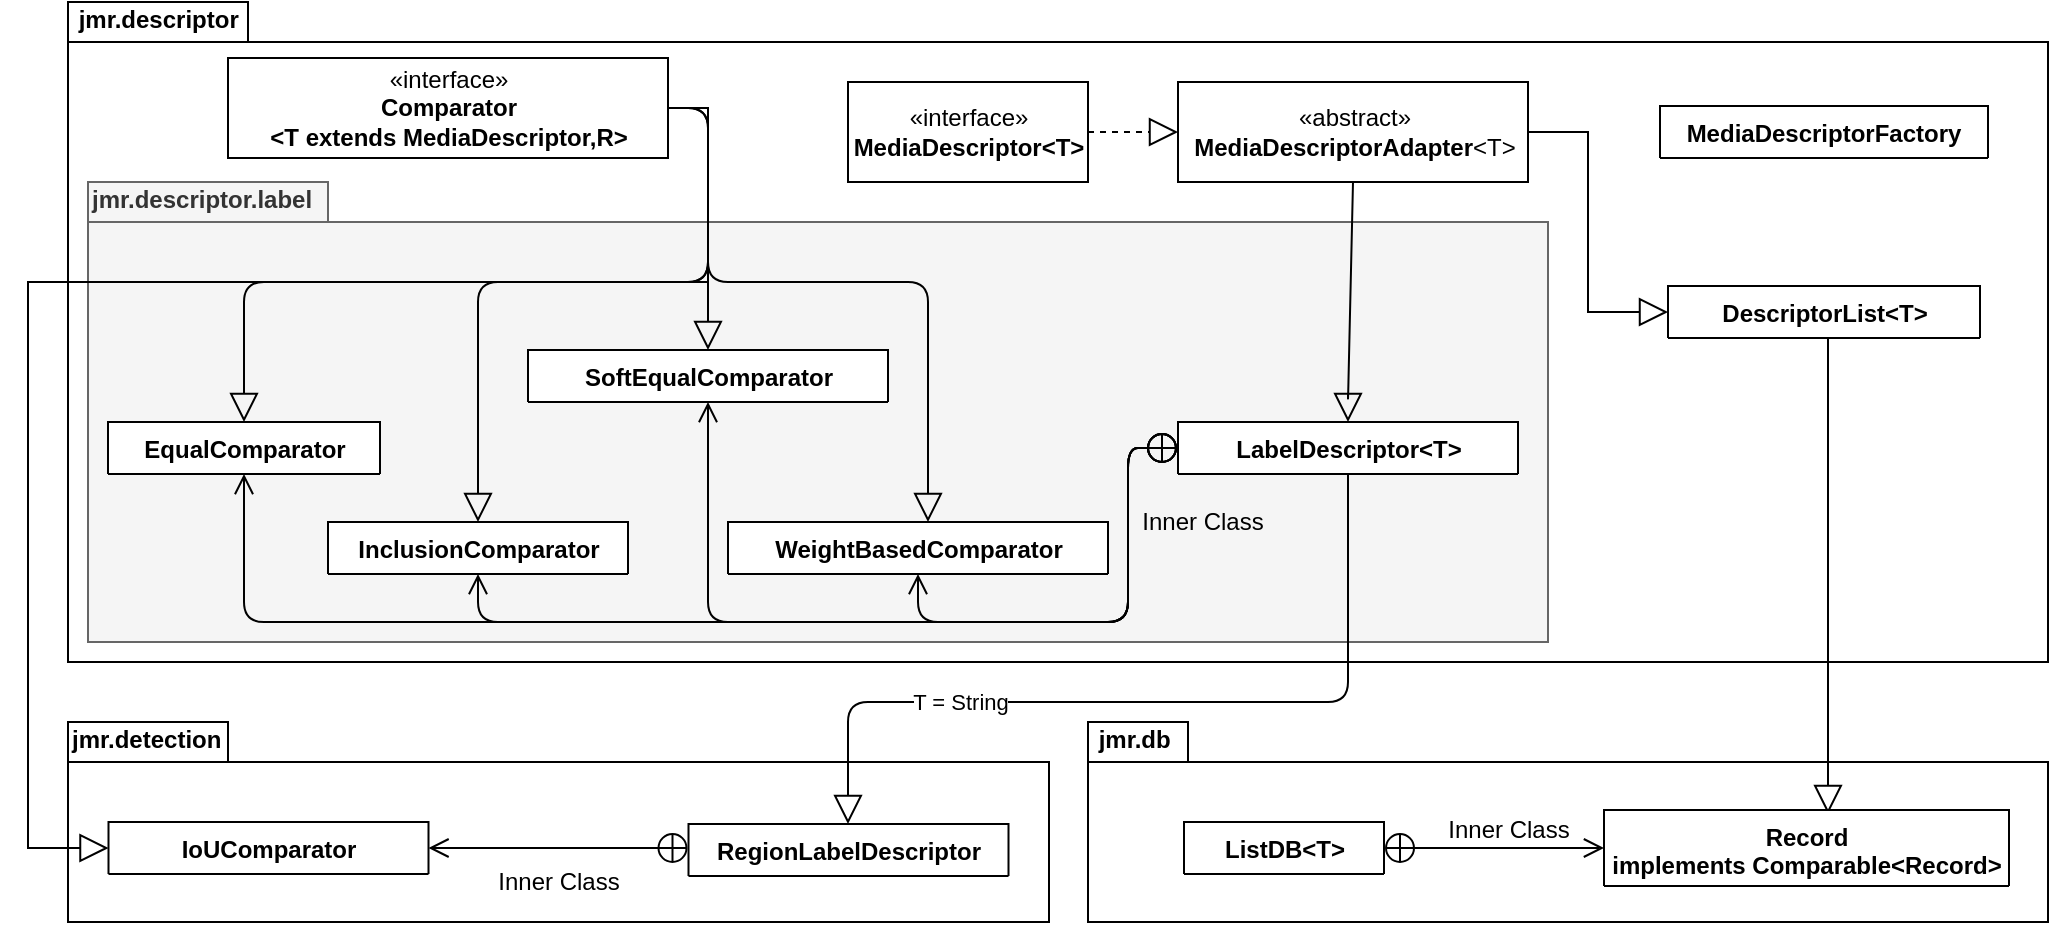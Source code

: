 <mxfile version="13.9.0" type="device"><diagram id="C5RBs43oDa-KdzZeNtuy" name="Page-1"><mxGraphModel dx="2249" dy="794" grid="1" gridSize="10" guides="1" tooltips="1" connect="1" arrows="1" fold="1" page="1" pageScale="1" pageWidth="827" pageHeight="1169" math="0" shadow="0"><root><mxCell id="WIyWlLk6GJQsqaUBKTNV-0"/><mxCell id="WIyWlLk6GJQsqaUBKTNV-1" parent="WIyWlLk6GJQsqaUBKTNV-0"/><mxCell id="8Xrr8vzu79hk26i8tUtS-5" value="&amp;nbsp;jmr.descriptor" style="shape=folder;fontStyle=1;spacingTop=-5;tabWidth=90;tabHeight=20;tabPosition=left;align=left;verticalAlign=top;html=1;labelPosition=center;verticalLabelPosition=middle;" parent="WIyWlLk6GJQsqaUBKTNV-1" vertex="1"><mxGeometry x="-340" y="80" width="990" height="330" as="geometry"/></mxCell><mxCell id="p43AQUULpvOQwgweeSgv-5" value="jmr.descriptor.label" style="shape=folder;fontStyle=1;spacingTop=-5&#xA;;tabWidth=120;tabHeight=20;tabPosition=left;html=1;verticalAlign=top;align=left;fillColor=#f5f5f5;strokeColor=#666666;fontColor=#333333;" vertex="1" parent="WIyWlLk6GJQsqaUBKTNV-1"><mxGeometry x="-330" y="170" width="730" height="230" as="geometry"/></mxCell><mxCell id="8Xrr8vzu79hk26i8tUtS-27" value="&amp;nbsp;jmr.db" style="shape=folder;fontStyle=1;spacingTop=-5;tabWidth=50;tabHeight=20;tabPosition=left;html=1;align=left;verticalAlign=top;" parent="WIyWlLk6GJQsqaUBKTNV-1" vertex="1"><mxGeometry x="170" y="440" width="480" height="100" as="geometry"/></mxCell><mxCell id="8Xrr8vzu79hk26i8tUtS-6" value="«interface»&lt;br&gt;&lt;b&gt;MediaDescriptor&amp;lt;T&amp;gt;&lt;/b&gt;" style="html=1;align=center;" parent="WIyWlLk6GJQsqaUBKTNV-1" vertex="1"><mxGeometry x="50" y="120" width="120" height="50" as="geometry"/></mxCell><mxCell id="8Xrr8vzu79hk26i8tUtS-26" style="edgeStyle=orthogonalEdgeStyle;rounded=0;orthogonalLoop=1;jettySize=auto;html=1;entryX=0;entryY=0.5;entryDx=0;entryDy=0;endArrow=block;endFill=0;endSize=12;exitX=1;exitY=0.5;exitDx=0;exitDy=0;" parent="WIyWlLk6GJQsqaUBKTNV-1" source="8Xrr8vzu79hk26i8tUtS-8" target="8Xrr8vzu79hk26i8tUtS-22" edge="1"><mxGeometry relative="1" as="geometry"/></mxCell><mxCell id="8Xrr8vzu79hk26i8tUtS-8" value="«abstract»&lt;br&gt;&lt;b&gt;MediaDescriptorAdapter&lt;/b&gt;&amp;lt;T&amp;gt;" style="html=1;align=center;" parent="WIyWlLk6GJQsqaUBKTNV-1" vertex="1"><mxGeometry x="215" y="120" width="175" height="50" as="geometry"/></mxCell><mxCell id="8Xrr8vzu79hk26i8tUtS-10" value="LabelDescriptor&amp;lt;T&amp;gt;" style="swimlane;fontStyle=1;align=center;verticalAlign=top;childLayout=stackLayout;horizontal=1;startSize=26;horizontalStack=0;resizeParent=1;resizeParentMax=0;resizeLast=0;collapsible=1;marginBottom=0;html=1;" parent="WIyWlLk6GJQsqaUBKTNV-1" vertex="1" collapsed="1"><mxGeometry x="215" y="290" width="170" height="26" as="geometry"><mxRectangle x="220" y="280" width="160" height="86" as="alternateBounds"/></mxGeometry></mxCell><mxCell id="8Xrr8vzu79hk26i8tUtS-11" value="+ field: type" style="text;strokeColor=none;fillColor=none;align=left;verticalAlign=top;spacingLeft=4;spacingRight=4;overflow=hidden;rotatable=0;points=[[0,0.5],[1,0.5]];portConstraint=eastwest;" parent="8Xrr8vzu79hk26i8tUtS-10" vertex="1"><mxGeometry y="26" width="170" height="26" as="geometry"/></mxCell><mxCell id="8Xrr8vzu79hk26i8tUtS-12" value="" style="line;strokeWidth=1;fillColor=none;align=left;verticalAlign=middle;spacingTop=-1;spacingLeft=3;spacingRight=3;rotatable=0;labelPosition=right;points=[];portConstraint=eastwest;" parent="8Xrr8vzu79hk26i8tUtS-10" vertex="1"><mxGeometry y="52" width="170" height="8" as="geometry"/></mxCell><mxCell id="8Xrr8vzu79hk26i8tUtS-13" value="+ method(type): type" style="text;strokeColor=none;fillColor=none;align=left;verticalAlign=top;spacingLeft=4;spacingRight=4;overflow=hidden;rotatable=0;points=[[0,0.5],[1,0.5]];portConstraint=eastwest;" parent="8Xrr8vzu79hk26i8tUtS-10" vertex="1"><mxGeometry y="60" width="170" height="26" as="geometry"/></mxCell><mxCell id="8Xrr8vzu79hk26i8tUtS-15" value="" style="endArrow=block;dashed=1;endFill=0;endSize=12;html=1;exitX=1;exitY=0.5;exitDx=0;exitDy=0;" parent="WIyWlLk6GJQsqaUBKTNV-1" source="8Xrr8vzu79hk26i8tUtS-6" target="8Xrr8vzu79hk26i8tUtS-8" edge="1"><mxGeometry width="160" relative="1" as="geometry"><mxPoint x="400" y="380" as="sourcePoint"/><mxPoint x="560" y="380" as="targetPoint"/></mxGeometry></mxCell><mxCell id="8Xrr8vzu79hk26i8tUtS-16" value="" style="endArrow=block;endSize=12;endFill=0;html=1;exitX=0.5;exitY=1;exitDx=0;exitDy=0;" parent="WIyWlLk6GJQsqaUBKTNV-1" source="8Xrr8vzu79hk26i8tUtS-8" target="8Xrr8vzu79hk26i8tUtS-10" edge="1"><mxGeometry width="160" relative="1" as="geometry"><mxPoint x="400" y="320" as="sourcePoint"/><mxPoint x="560" y="320" as="targetPoint"/><Array as="points"><mxPoint x="300" y="280"/></Array></mxGeometry></mxCell><mxCell id="8Xrr8vzu79hk26i8tUtS-50" style="edgeStyle=orthogonalEdgeStyle;rounded=0;orthogonalLoop=1;jettySize=auto;html=1;exitX=0.5;exitY=1;exitDx=0;exitDy=0;endArrow=block;endFill=0;endSize=12;" parent="WIyWlLk6GJQsqaUBKTNV-1" source="8Xrr8vzu79hk26i8tUtS-22" edge="1"><mxGeometry relative="1" as="geometry"><mxPoint x="540" y="486" as="targetPoint"/><Array as="points"><mxPoint x="540" y="248"/></Array></mxGeometry></mxCell><mxCell id="8Xrr8vzu79hk26i8tUtS-22" value="DescriptorList&amp;lt;T&amp;gt;" style="swimlane;fontStyle=1;align=center;verticalAlign=top;childLayout=stackLayout;horizontal=1;startSize=26;horizontalStack=0;resizeParent=1;resizeParentMax=0;resizeLast=0;collapsible=1;marginBottom=0;html=1;" parent="WIyWlLk6GJQsqaUBKTNV-1" vertex="1" collapsed="1"><mxGeometry x="460" y="222" width="156" height="26" as="geometry"><mxRectangle x="400" y="280" width="160" height="86" as="alternateBounds"/></mxGeometry></mxCell><mxCell id="8Xrr8vzu79hk26i8tUtS-23" value="+ field: type" style="text;strokeColor=none;fillColor=none;align=left;verticalAlign=top;spacingLeft=4;spacingRight=4;overflow=hidden;rotatable=0;points=[[0,0.5],[1,0.5]];portConstraint=eastwest;" parent="8Xrr8vzu79hk26i8tUtS-22" vertex="1"><mxGeometry y="26" width="156" height="26" as="geometry"/></mxCell><mxCell id="8Xrr8vzu79hk26i8tUtS-24" value="" style="line;strokeWidth=1;fillColor=none;align=left;verticalAlign=middle;spacingTop=-1;spacingLeft=3;spacingRight=3;rotatable=0;labelPosition=right;points=[];portConstraint=eastwest;" parent="8Xrr8vzu79hk26i8tUtS-22" vertex="1"><mxGeometry y="52" width="156" height="8" as="geometry"/></mxCell><mxCell id="8Xrr8vzu79hk26i8tUtS-25" value="+ method(type): type" style="text;strokeColor=none;fillColor=none;align=left;verticalAlign=top;spacingLeft=4;spacingRight=4;overflow=hidden;rotatable=0;points=[[0,0.5],[1,0.5]];portConstraint=eastwest;" parent="8Xrr8vzu79hk26i8tUtS-22" vertex="1"><mxGeometry y="60" width="156" height="26" as="geometry"/></mxCell><mxCell id="8Xrr8vzu79hk26i8tUtS-28" value="ListDB&amp;lt;T&amp;gt;" style="swimlane;fontStyle=1;align=center;verticalAlign=top;childLayout=stackLayout;horizontal=1;startSize=26;horizontalStack=0;resizeParent=1;resizeParentMax=0;resizeLast=0;collapsible=1;marginBottom=0;html=1;" parent="WIyWlLk6GJQsqaUBKTNV-1" vertex="1" collapsed="1"><mxGeometry x="218" y="490" width="100" height="26" as="geometry"><mxRectangle x="680" y="280" width="160" height="86" as="alternateBounds"/></mxGeometry></mxCell><mxCell id="8Xrr8vzu79hk26i8tUtS-29" value="+ field: type" style="text;strokeColor=none;fillColor=none;align=left;verticalAlign=top;spacingLeft=4;spacingRight=4;overflow=hidden;rotatable=0;points=[[0,0.5],[1,0.5]];portConstraint=eastwest;" parent="8Xrr8vzu79hk26i8tUtS-28" vertex="1"><mxGeometry y="26" width="100" height="26" as="geometry"/></mxCell><mxCell id="8Xrr8vzu79hk26i8tUtS-30" value="" style="line;strokeWidth=1;fillColor=none;align=left;verticalAlign=middle;spacingTop=-1;spacingLeft=3;spacingRight=3;rotatable=0;labelPosition=right;points=[];portConstraint=eastwest;" parent="8Xrr8vzu79hk26i8tUtS-28" vertex="1"><mxGeometry y="52" width="100" height="8" as="geometry"/></mxCell><mxCell id="8Xrr8vzu79hk26i8tUtS-31" value="+ method(type): type" style="text;strokeColor=none;fillColor=none;align=left;verticalAlign=top;spacingLeft=4;spacingRight=4;overflow=hidden;rotatable=0;points=[[0,0.5],[1,0.5]];portConstraint=eastwest;" parent="8Xrr8vzu79hk26i8tUtS-28" vertex="1"><mxGeometry y="60" width="100" height="26" as="geometry"/></mxCell><mxCell id="8Xrr8vzu79hk26i8tUtS-32" value="&lt;div&gt;Record&lt;/div&gt;&lt;div&gt;implements Comparable&amp;lt;Record&amp;gt;&lt;br&gt;&lt;/div&gt;" style="swimlane;fontStyle=1;align=center;verticalAlign=top;childLayout=stackLayout;horizontal=1;startSize=38;horizontalStack=0;resizeParent=1;resizeParentMax=0;resizeLast=0;collapsible=1;marginBottom=0;html=1;" parent="WIyWlLk6GJQsqaUBKTNV-1" vertex="1" collapsed="1"><mxGeometry x="428" y="484" width="202.5" height="38" as="geometry"><mxRectangle x="695" y="180" width="160" height="86" as="alternateBounds"/></mxGeometry></mxCell><mxCell id="8Xrr8vzu79hk26i8tUtS-33" value="+ field: type" style="text;strokeColor=none;fillColor=none;align=left;verticalAlign=top;spacingLeft=4;spacingRight=4;overflow=hidden;rotatable=0;points=[[0,0.5],[1,0.5]];portConstraint=eastwest;" parent="8Xrr8vzu79hk26i8tUtS-32" vertex="1"><mxGeometry y="38" width="202.5" height="26" as="geometry"/></mxCell><mxCell id="8Xrr8vzu79hk26i8tUtS-34" value="" style="line;strokeWidth=1;fillColor=none;align=left;verticalAlign=middle;spacingTop=-1;spacingLeft=3;spacingRight=3;rotatable=0;labelPosition=right;points=[];portConstraint=eastwest;" parent="8Xrr8vzu79hk26i8tUtS-32" vertex="1"><mxGeometry y="64" width="202.5" height="8" as="geometry"/></mxCell><mxCell id="8Xrr8vzu79hk26i8tUtS-35" value="+ method(type): type" style="text;strokeColor=none;fillColor=none;align=left;verticalAlign=top;spacingLeft=4;spacingRight=4;overflow=hidden;rotatable=0;points=[[0,0.5],[1,0.5]];portConstraint=eastwest;" parent="8Xrr8vzu79hk26i8tUtS-32" vertex="1"><mxGeometry y="72" width="202.5" height="26" as="geometry"/></mxCell><mxCell id="8Xrr8vzu79hk26i8tUtS-39" value="" style="endArrow=open;startArrow=circlePlus;endFill=0;startFill=0;endSize=8;html=1;exitX=1;exitY=0.5;exitDx=0;exitDy=0;entryX=0;entryY=0.5;entryDx=0;entryDy=0;" parent="WIyWlLk6GJQsqaUBKTNV-1" source="8Xrr8vzu79hk26i8tUtS-28" target="8Xrr8vzu79hk26i8tUtS-32" edge="1"><mxGeometry width="160" relative="1" as="geometry"><mxPoint x="595" y="158" as="sourcePoint"/><mxPoint x="622.5" y="180" as="targetPoint"/></mxGeometry></mxCell><mxCell id="8Xrr8vzu79hk26i8tUtS-40" value="Inner Class" style="text;html=1;strokeColor=none;fillColor=none;align=center;verticalAlign=middle;whiteSpace=wrap;rounded=0;" parent="WIyWlLk6GJQsqaUBKTNV-1" vertex="1"><mxGeometry x="333" y="484" width="95" height="20" as="geometry"/></mxCell><mxCell id="8Xrr8vzu79hk26i8tUtS-53" value="jmr.detection" style="shape=folder;fontStyle=1;spacingTop=-5;tabWidth=80;tabHeight=20;tabPosition=left;html=1;align=left;verticalAlign=top;" parent="WIyWlLk6GJQsqaUBKTNV-1" vertex="1"><mxGeometry x="-340" y="440" width="490.5" height="100" as="geometry"/></mxCell><mxCell id="8Xrr8vzu79hk26i8tUtS-17" value="RegionLabelDescriptor" style="swimlane;fontStyle=1;align=center;verticalAlign=top;childLayout=stackLayout;horizontal=1;startSize=26;horizontalStack=0;resizeParent=1;resizeParentMax=0;resizeLast=0;collapsible=1;marginBottom=0;html=1;" parent="WIyWlLk6GJQsqaUBKTNV-1" vertex="1" collapsed="1"><mxGeometry x="-29.75" y="491" width="160" height="26" as="geometry"><mxRectangle x="240" y="350" width="160" height="86" as="alternateBounds"/></mxGeometry></mxCell><mxCell id="8Xrr8vzu79hk26i8tUtS-18" value="+ field: type" style="text;strokeColor=none;fillColor=none;align=left;verticalAlign=top;spacingLeft=4;spacingRight=4;overflow=hidden;rotatable=0;points=[[0,0.5],[1,0.5]];portConstraint=eastwest;" parent="8Xrr8vzu79hk26i8tUtS-17" vertex="1"><mxGeometry y="26" width="160" height="26" as="geometry"/></mxCell><mxCell id="8Xrr8vzu79hk26i8tUtS-19" value="" style="line;strokeWidth=1;fillColor=none;align=left;verticalAlign=middle;spacingTop=-1;spacingLeft=3;spacingRight=3;rotatable=0;labelPosition=right;points=[];portConstraint=eastwest;" parent="8Xrr8vzu79hk26i8tUtS-17" vertex="1"><mxGeometry y="52" width="160" height="8" as="geometry"/></mxCell><mxCell id="8Xrr8vzu79hk26i8tUtS-20" value="+ method(type): type" style="text;strokeColor=none;fillColor=none;align=left;verticalAlign=top;spacingLeft=4;spacingRight=4;overflow=hidden;rotatable=0;points=[[0,0.5],[1,0.5]];portConstraint=eastwest;" parent="8Xrr8vzu79hk26i8tUtS-17" vertex="1"><mxGeometry y="60" width="160" height="26" as="geometry"/></mxCell><mxCell id="8Xrr8vzu79hk26i8tUtS-21" value="T = String" style="endArrow=block;endSize=12;endFill=0;html=1;exitX=0.5;exitY=1;exitDx=0;exitDy=0;edgeStyle=orthogonalEdgeStyle;" parent="WIyWlLk6GJQsqaUBKTNV-1" source="8Xrr8vzu79hk26i8tUtS-10" edge="1"><mxGeometry x="0.45" width="160" relative="1" as="geometry"><mxPoint x="400" y="320" as="sourcePoint"/><mxPoint x="50" y="491" as="targetPoint"/><Array as="points"><mxPoint x="300" y="430"/><mxPoint x="50" y="430"/><mxPoint x="50" y="491"/></Array><mxPoint as="offset"/></mxGeometry></mxCell><mxCell id="8Xrr8vzu79hk26i8tUtS-95" style="edgeStyle=orthogonalEdgeStyle;rounded=0;orthogonalLoop=1;jettySize=auto;html=1;entryX=0;entryY=0.5;entryDx=0;entryDy=0;startArrow=none;startFill=0;endArrow=block;endFill=0;endSize=12;" parent="WIyWlLk6GJQsqaUBKTNV-1" source="8Xrr8vzu79hk26i8tUtS-54" target="8Xrr8vzu79hk26i8tUtS-76" edge="1"><mxGeometry relative="1" as="geometry"><Array as="points"><mxPoint x="-20" y="220"/><mxPoint x="-360" y="220"/><mxPoint x="-360" y="503"/></Array></mxGeometry></mxCell><mxCell id="8Xrr8vzu79hk26i8tUtS-54" value="«interface»&lt;br&gt;&lt;div&gt;&lt;b&gt;Comparator&lt;/b&gt;&lt;/div&gt;&lt;div&gt;&lt;b&gt;&amp;lt;T extends MediaDescriptor,R&amp;gt;&lt;/b&gt;&lt;/div&gt;" style="html=1;align=center;" parent="WIyWlLk6GJQsqaUBKTNV-1" vertex="1"><mxGeometry x="-260" y="108" width="220" height="50" as="geometry"/></mxCell><mxCell id="8Xrr8vzu79hk26i8tUtS-55" value="EqualComparator" style="swimlane;fontStyle=1;align=center;verticalAlign=top;childLayout=stackLayout;horizontal=1;startSize=26;horizontalStack=0;resizeParent=1;resizeParentMax=0;resizeLast=0;collapsible=1;marginBottom=0;html=1;" parent="WIyWlLk6GJQsqaUBKTNV-1" vertex="1" collapsed="1"><mxGeometry x="-320" y="290" width="136" height="26" as="geometry"><mxRectangle x="460" y="390" width="160" height="86" as="alternateBounds"/></mxGeometry></mxCell><mxCell id="8Xrr8vzu79hk26i8tUtS-56" value="+ field: type" style="text;strokeColor=none;fillColor=none;align=left;verticalAlign=top;spacingLeft=4;spacingRight=4;overflow=hidden;rotatable=0;points=[[0,0.5],[1,0.5]];portConstraint=eastwest;" parent="8Xrr8vzu79hk26i8tUtS-55" vertex="1"><mxGeometry y="26" width="136" height="26" as="geometry"/></mxCell><mxCell id="8Xrr8vzu79hk26i8tUtS-57" value="" style="line;strokeWidth=1;fillColor=none;align=left;verticalAlign=middle;spacingTop=-1;spacingLeft=3;spacingRight=3;rotatable=0;labelPosition=right;points=[];portConstraint=eastwest;" parent="8Xrr8vzu79hk26i8tUtS-55" vertex="1"><mxGeometry y="52" width="136" height="8" as="geometry"/></mxCell><mxCell id="8Xrr8vzu79hk26i8tUtS-58" value="+ method(type): type" style="text;strokeColor=none;fillColor=none;align=left;verticalAlign=top;spacingLeft=4;spacingRight=4;overflow=hidden;rotatable=0;points=[[0,0.5],[1,0.5]];portConstraint=eastwest;" parent="8Xrr8vzu79hk26i8tUtS-55" vertex="1"><mxGeometry y="60" width="136" height="26" as="geometry"/></mxCell><mxCell id="8Xrr8vzu79hk26i8tUtS-64" value="SoftEqualComparator" style="swimlane;fontStyle=1;align=center;verticalAlign=top;childLayout=stackLayout;horizontal=1;startSize=26;horizontalStack=0;resizeParent=1;resizeParentMax=0;resizeLast=0;collapsible=1;marginBottom=0;html=1;" parent="WIyWlLk6GJQsqaUBKTNV-1" vertex="1" collapsed="1"><mxGeometry x="-110" y="254" width="180" height="26" as="geometry"><mxRectangle x="460" y="390" width="160" height="86" as="alternateBounds"/></mxGeometry></mxCell><mxCell id="8Xrr8vzu79hk26i8tUtS-65" value="+ field: type" style="text;strokeColor=none;fillColor=none;align=left;verticalAlign=top;spacingLeft=4;spacingRight=4;overflow=hidden;rotatable=0;points=[[0,0.5],[1,0.5]];portConstraint=eastwest;" parent="8Xrr8vzu79hk26i8tUtS-64" vertex="1"><mxGeometry y="26" width="180" height="26" as="geometry"/></mxCell><mxCell id="8Xrr8vzu79hk26i8tUtS-66" value="" style="line;strokeWidth=1;fillColor=none;align=left;verticalAlign=middle;spacingTop=-1;spacingLeft=3;spacingRight=3;rotatable=0;labelPosition=right;points=[];portConstraint=eastwest;" parent="8Xrr8vzu79hk26i8tUtS-64" vertex="1"><mxGeometry y="52" width="180" height="8" as="geometry"/></mxCell><mxCell id="8Xrr8vzu79hk26i8tUtS-67" value="+ method(type): type" style="text;strokeColor=none;fillColor=none;align=left;verticalAlign=top;spacingLeft=4;spacingRight=4;overflow=hidden;rotatable=0;points=[[0,0.5],[1,0.5]];portConstraint=eastwest;" parent="8Xrr8vzu79hk26i8tUtS-64" vertex="1"><mxGeometry y="60" width="180" height="26" as="geometry"/></mxCell><mxCell id="8Xrr8vzu79hk26i8tUtS-68" value="InclusionComparator" style="swimlane;fontStyle=1;align=center;verticalAlign=top;childLayout=stackLayout;horizontal=1;startSize=26;horizontalStack=0;resizeParent=1;resizeParentMax=0;resizeLast=0;collapsible=1;marginBottom=0;html=1;" parent="WIyWlLk6GJQsqaUBKTNV-1" vertex="1" collapsed="1"><mxGeometry x="-210" y="340" width="150" height="26" as="geometry"><mxRectangle x="400" y="114" width="160" height="86" as="alternateBounds"/></mxGeometry></mxCell><mxCell id="8Xrr8vzu79hk26i8tUtS-69" value="+ field: type" style="text;strokeColor=none;fillColor=none;align=left;verticalAlign=top;spacingLeft=4;spacingRight=4;overflow=hidden;rotatable=0;points=[[0,0.5],[1,0.5]];portConstraint=eastwest;" parent="8Xrr8vzu79hk26i8tUtS-68" vertex="1"><mxGeometry y="26" width="150" height="26" as="geometry"/></mxCell><mxCell id="8Xrr8vzu79hk26i8tUtS-70" value="" style="line;strokeWidth=1;fillColor=none;align=left;verticalAlign=middle;spacingTop=-1;spacingLeft=3;spacingRight=3;rotatable=0;labelPosition=right;points=[];portConstraint=eastwest;" parent="8Xrr8vzu79hk26i8tUtS-68" vertex="1"><mxGeometry y="52" width="150" height="8" as="geometry"/></mxCell><mxCell id="8Xrr8vzu79hk26i8tUtS-71" value="+ method(type): type" style="text;strokeColor=none;fillColor=none;align=left;verticalAlign=top;spacingLeft=4;spacingRight=4;overflow=hidden;rotatable=0;points=[[0,0.5],[1,0.5]];portConstraint=eastwest;" parent="8Xrr8vzu79hk26i8tUtS-68" vertex="1"><mxGeometry y="60" width="150" height="26" as="geometry"/></mxCell><mxCell id="8Xrr8vzu79hk26i8tUtS-72" value="WeightBasedComparator" style="swimlane;fontStyle=1;align=center;verticalAlign=top;childLayout=stackLayout;horizontal=1;startSize=26;horizontalStack=0;resizeParent=1;resizeParentMax=0;resizeLast=0;collapsible=1;marginBottom=0;html=1;" parent="WIyWlLk6GJQsqaUBKTNV-1" vertex="1" collapsed="1"><mxGeometry x="-10" y="340" width="190" height="26" as="geometry"><mxRectangle x="400" y="170" width="160" height="86" as="alternateBounds"/></mxGeometry></mxCell><mxCell id="8Xrr8vzu79hk26i8tUtS-73" value="+ field: type" style="text;strokeColor=none;fillColor=none;align=left;verticalAlign=top;spacingLeft=4;spacingRight=4;overflow=hidden;rotatable=0;points=[[0,0.5],[1,0.5]];portConstraint=eastwest;" parent="8Xrr8vzu79hk26i8tUtS-72" vertex="1"><mxGeometry y="26" width="190" height="26" as="geometry"/></mxCell><mxCell id="8Xrr8vzu79hk26i8tUtS-74" value="" style="line;strokeWidth=1;fillColor=none;align=left;verticalAlign=middle;spacingTop=-1;spacingLeft=3;spacingRight=3;rotatable=0;labelPosition=right;points=[];portConstraint=eastwest;" parent="8Xrr8vzu79hk26i8tUtS-72" vertex="1"><mxGeometry y="52" width="190" height="8" as="geometry"/></mxCell><mxCell id="8Xrr8vzu79hk26i8tUtS-75" value="+ method(type): type" style="text;strokeColor=none;fillColor=none;align=left;verticalAlign=top;spacingLeft=4;spacingRight=4;overflow=hidden;rotatable=0;points=[[0,0.5],[1,0.5]];portConstraint=eastwest;" parent="8Xrr8vzu79hk26i8tUtS-72" vertex="1"><mxGeometry y="60" width="190" height="26" as="geometry"/></mxCell><mxCell id="8Xrr8vzu79hk26i8tUtS-80" value="" style="endArrow=open;startArrow=circlePlus;endFill=0;startFill=0;endSize=8;html=1;exitX=1;exitY=0.5;exitDx=0;exitDy=0;" parent="WIyWlLk6GJQsqaUBKTNV-1" source="8Xrr8vzu79hk26i8tUtS-76" edge="1"><mxGeometry width="160" relative="1" as="geometry"><mxPoint x="120.25" y="597" as="sourcePoint"/><mxPoint x="-179.75" y="510" as="targetPoint"/></mxGeometry></mxCell><mxCell id="8Xrr8vzu79hk26i8tUtS-81" value="Inner Class" style="text;html=1;strokeColor=none;fillColor=none;align=center;verticalAlign=middle;whiteSpace=wrap;rounded=0;" parent="WIyWlLk6GJQsqaUBKTNV-1" vertex="1"><mxGeometry x="-142.25" y="510" width="95" height="20" as="geometry"/></mxCell><mxCell id="8Xrr8vzu79hk26i8tUtS-82" value="" style="endArrow=block;startArrow=none;endFill=0;startFill=0;endSize=12;html=1;exitX=1;exitY=0.5;exitDx=0;exitDy=0;entryX=0.5;entryY=0;entryDx=0;entryDy=0;edgeStyle=orthogonalEdgeStyle;" parent="WIyWlLk6GJQsqaUBKTNV-1" source="8Xrr8vzu79hk26i8tUtS-54" target="8Xrr8vzu79hk26i8tUtS-55" edge="1"><mxGeometry width="160" relative="1" as="geometry"><mxPoint x="-100" y="330" as="sourcePoint"/><mxPoint x="60" y="330" as="targetPoint"/><Array as="points"><mxPoint x="-20" y="133"/><mxPoint x="-20" y="220"/><mxPoint x="-252" y="220"/></Array></mxGeometry></mxCell><mxCell id="8Xrr8vzu79hk26i8tUtS-83" value="" style="endArrow=block;startArrow=none;endFill=0;startFill=0;endSize=12;html=1;exitX=1;exitY=0.5;exitDx=0;exitDy=0;entryX=0.5;entryY=0;entryDx=0;entryDy=0;edgeStyle=orthogonalEdgeStyle;" parent="WIyWlLk6GJQsqaUBKTNV-1" source="8Xrr8vzu79hk26i8tUtS-54" target="8Xrr8vzu79hk26i8tUtS-68" edge="1"><mxGeometry width="160" relative="1" as="geometry"><mxPoint x="-100" y="330" as="sourcePoint"/><mxPoint x="60" y="330" as="targetPoint"/><Array as="points"><mxPoint x="-20" y="133"/><mxPoint x="-20" y="220"/><mxPoint x="-135" y="220"/></Array></mxGeometry></mxCell><mxCell id="8Xrr8vzu79hk26i8tUtS-84" value="" style="endArrow=block;startArrow=none;endFill=0;startFill=0;endSize=12;html=1;entryX=0.5;entryY=0;entryDx=0;entryDy=0;" parent="WIyWlLk6GJQsqaUBKTNV-1" target="8Xrr8vzu79hk26i8tUtS-64" edge="1"><mxGeometry width="160" relative="1" as="geometry"><mxPoint x="-20" y="170" as="sourcePoint"/><mxPoint x="60" y="330" as="targetPoint"/></mxGeometry></mxCell><mxCell id="8Xrr8vzu79hk26i8tUtS-85" value="" style="endArrow=block;startArrow=none;endFill=0;startFill=0;endSize=12;html=1;edgeStyle=orthogonalEdgeStyle;" parent="WIyWlLk6GJQsqaUBKTNV-1" edge="1"><mxGeometry width="160" relative="1" as="geometry"><mxPoint x="-20" y="170" as="sourcePoint"/><mxPoint x="90" y="340" as="targetPoint"/><Array as="points"><mxPoint x="-20" y="220"/><mxPoint x="90" y="220"/><mxPoint x="90" y="340"/></Array></mxGeometry></mxCell><mxCell id="8Xrr8vzu79hk26i8tUtS-88" value="" style="endArrow=open;startArrow=circlePlus;endFill=0;startFill=0;endSize=8;html=1;exitX=0;exitY=0.5;exitDx=0;exitDy=0;entryX=0.5;entryY=1;entryDx=0;entryDy=0;edgeStyle=orthogonalEdgeStyle;" parent="WIyWlLk6GJQsqaUBKTNV-1" source="8Xrr8vzu79hk26i8tUtS-10" target="8Xrr8vzu79hk26i8tUtS-72" edge="1"><mxGeometry width="160" relative="1" as="geometry"><mxPoint x="-40" y="330" as="sourcePoint"/><mxPoint x="120" y="330" as="targetPoint"/><Array as="points"><mxPoint x="190" y="303"/><mxPoint x="190" y="390"/><mxPoint x="85" y="390"/></Array></mxGeometry></mxCell><mxCell id="8Xrr8vzu79hk26i8tUtS-89" value="" style="endArrow=open;startArrow=circlePlus;endFill=0;startFill=0;endSize=8;html=1;edgeStyle=orthogonalEdgeStyle;exitX=0;exitY=0.5;exitDx=0;exitDy=0;" parent="WIyWlLk6GJQsqaUBKTNV-1" source="8Xrr8vzu79hk26i8tUtS-10" target="8Xrr8vzu79hk26i8tUtS-64" edge="1"><mxGeometry width="160" relative="1" as="geometry"><mxPoint x="220" y="310" as="sourcePoint"/><mxPoint x="120" y="330" as="targetPoint"/><Array as="points"><mxPoint x="190" y="303"/><mxPoint x="190" y="390"/><mxPoint x="-20" y="390"/></Array></mxGeometry></mxCell><mxCell id="8Xrr8vzu79hk26i8tUtS-92" value="" style="endArrow=open;startArrow=circlePlus;endFill=0;startFill=0;endSize=8;html=1;entryX=0.5;entryY=1;entryDx=0;entryDy=0;exitX=0;exitY=0.5;exitDx=0;exitDy=0;edgeStyle=orthogonalEdgeStyle;" parent="WIyWlLk6GJQsqaUBKTNV-1" source="8Xrr8vzu79hk26i8tUtS-10" target="8Xrr8vzu79hk26i8tUtS-55" edge="1"><mxGeometry width="160" relative="1" as="geometry"><mxPoint x="210" y="310" as="sourcePoint"/><mxPoint x="120" y="330" as="targetPoint"/><Array as="points"><mxPoint x="190" y="303"/><mxPoint x="190" y="390"/><mxPoint x="-252" y="390"/></Array></mxGeometry></mxCell><mxCell id="8Xrr8vzu79hk26i8tUtS-93" value="" style="endArrow=open;startArrow=circlePlus;endFill=0;startFill=0;endSize=8;html=1;exitX=0;exitY=0.5;exitDx=0;exitDy=0;entryX=0.5;entryY=1;entryDx=0;entryDy=0;edgeStyle=orthogonalEdgeStyle;" parent="WIyWlLk6GJQsqaUBKTNV-1" source="8Xrr8vzu79hk26i8tUtS-10" target="8Xrr8vzu79hk26i8tUtS-68" edge="1"><mxGeometry width="160" relative="1" as="geometry"><mxPoint x="-40" y="330" as="sourcePoint"/><mxPoint x="120" y="330" as="targetPoint"/><Array as="points"><mxPoint x="190" y="303"/><mxPoint x="190" y="390"/><mxPoint x="-135" y="390"/></Array></mxGeometry></mxCell><mxCell id="8Xrr8vzu79hk26i8tUtS-76" value="IoUComparator" style="swimlane;fontStyle=1;align=center;verticalAlign=top;childLayout=stackLayout;horizontal=1;startSize=26;horizontalStack=0;resizeParent=1;resizeParentMax=0;resizeLast=0;collapsible=1;marginBottom=0;html=1;" parent="WIyWlLk6GJQsqaUBKTNV-1" vertex="1" collapsed="1"><mxGeometry x="-319.75" y="490" width="160" height="26" as="geometry"><mxRectangle x="460" y="490" width="160" height="86" as="alternateBounds"/></mxGeometry></mxCell><mxCell id="8Xrr8vzu79hk26i8tUtS-77" value="+ field: type" style="text;strokeColor=none;fillColor=none;align=left;verticalAlign=top;spacingLeft=4;spacingRight=4;overflow=hidden;rotatable=0;points=[[0,0.5],[1,0.5]];portConstraint=eastwest;" parent="8Xrr8vzu79hk26i8tUtS-76" vertex="1"><mxGeometry y="26" width="160" height="26" as="geometry"/></mxCell><mxCell id="8Xrr8vzu79hk26i8tUtS-78" value="" style="line;strokeWidth=1;fillColor=none;align=left;verticalAlign=middle;spacingTop=-1;spacingLeft=3;spacingRight=3;rotatable=0;labelPosition=right;points=[];portConstraint=eastwest;" parent="8Xrr8vzu79hk26i8tUtS-76" vertex="1"><mxGeometry y="52" width="160" height="8" as="geometry"/></mxCell><mxCell id="8Xrr8vzu79hk26i8tUtS-79" value="+ method(type): type" style="text;strokeColor=none;fillColor=none;align=left;verticalAlign=top;spacingLeft=4;spacingRight=4;overflow=hidden;rotatable=0;points=[[0,0.5],[1,0.5]];portConstraint=eastwest;" parent="8Xrr8vzu79hk26i8tUtS-76" vertex="1"><mxGeometry y="60" width="160" height="26" as="geometry"/></mxCell><mxCell id="8Xrr8vzu79hk26i8tUtS-94" value="" style="endArrow=open;startArrow=circlePlus;endFill=0;startFill=0;endSize=8;html=1;" parent="WIyWlLk6GJQsqaUBKTNV-1" target="8Xrr8vzu79hk26i8tUtS-76" edge="1"><mxGeometry width="160" relative="1" as="geometry"><mxPoint x="-29.75" y="503" as="sourcePoint"/><mxPoint x="-179.75" y="510" as="targetPoint"/></mxGeometry></mxCell><mxCell id="p43AQUULpvOQwgweeSgv-0" value="Inner Class" style="text;html=1;strokeColor=none;fillColor=none;align=center;verticalAlign=middle;whiteSpace=wrap;rounded=0;" vertex="1" parent="WIyWlLk6GJQsqaUBKTNV-1"><mxGeometry x="180" y="330" width="95" height="20" as="geometry"/></mxCell><mxCell id="p43AQUULpvOQwgweeSgv-1" value="MediaDescriptorFactory" style="swimlane;fontStyle=1;align=center;verticalAlign=top;childLayout=stackLayout;horizontal=1;startSize=26;horizontalStack=0;resizeParent=1;resizeParentMax=0;resizeLast=0;collapsible=1;marginBottom=0;" vertex="1" collapsed="1" parent="WIyWlLk6GJQsqaUBKTNV-1"><mxGeometry x="456" y="132" width="164" height="26" as="geometry"><mxRectangle x="100" y="410" width="160" height="86" as="alternateBounds"/></mxGeometry></mxCell><mxCell id="p43AQUULpvOQwgweeSgv-2" value="+ field: type" style="text;strokeColor=none;fillColor=none;align=left;verticalAlign=top;spacingLeft=4;spacingRight=4;overflow=hidden;rotatable=0;points=[[0,0.5],[1,0.5]];portConstraint=eastwest;" vertex="1" parent="p43AQUULpvOQwgweeSgv-1"><mxGeometry y="26" width="164" height="26" as="geometry"/></mxCell><mxCell id="p43AQUULpvOQwgweeSgv-3" value="" style="line;strokeWidth=1;fillColor=none;align=left;verticalAlign=middle;spacingTop=-1;spacingLeft=3;spacingRight=3;rotatable=0;labelPosition=right;points=[];portConstraint=eastwest;" vertex="1" parent="p43AQUULpvOQwgweeSgv-1"><mxGeometry y="52" width="164" height="8" as="geometry"/></mxCell><mxCell id="p43AQUULpvOQwgweeSgv-4" value="+ method(type): type" style="text;strokeColor=none;fillColor=none;align=left;verticalAlign=top;spacingLeft=4;spacingRight=4;overflow=hidden;rotatable=0;points=[[0,0.5],[1,0.5]];portConstraint=eastwest;" vertex="1" parent="p43AQUULpvOQwgweeSgv-1"><mxGeometry y="60" width="164" height="26" as="geometry"/></mxCell></root></mxGraphModel></diagram></mxfile>